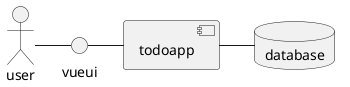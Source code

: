 @startuml

interface vueui
component todoapp 
database database
actor user

user - vueui
vueui - todoapp
todoapp - database 
@enduml
